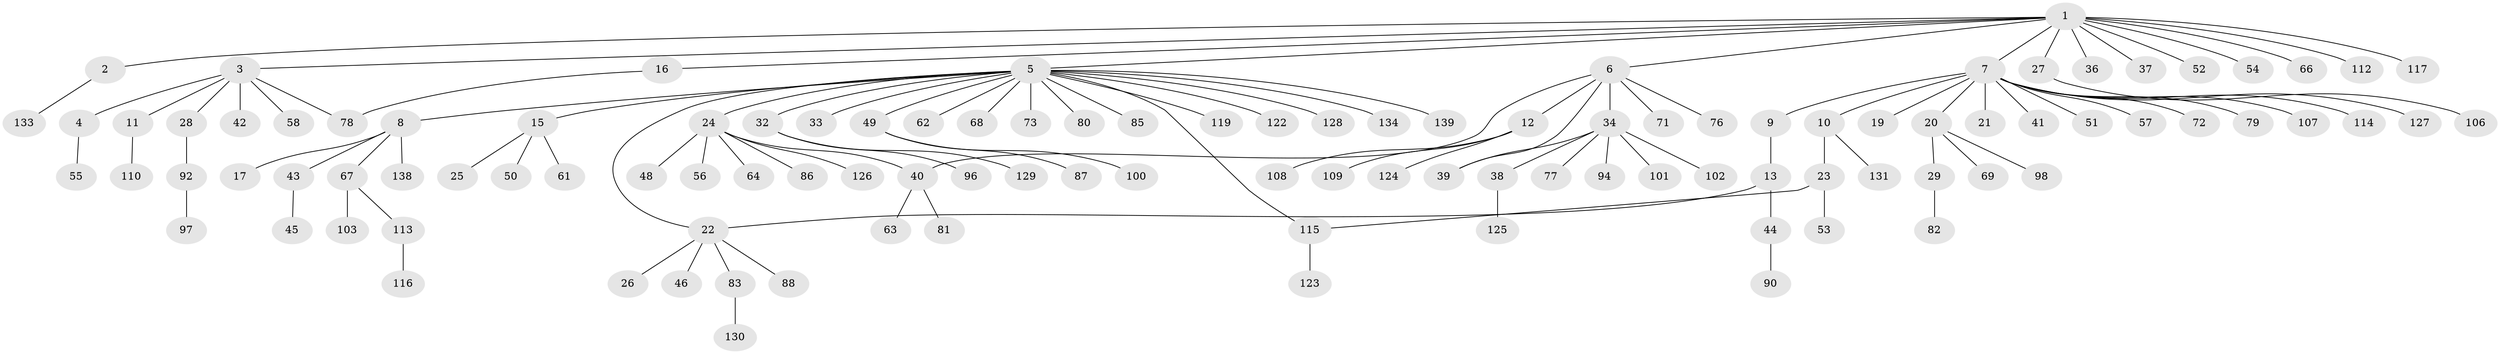 // Generated by graph-tools (version 1.1) at 2025/52/02/27/25 19:52:00]
// undirected, 111 vertices, 115 edges
graph export_dot {
graph [start="1"]
  node [color=gray90,style=filled];
  1 [super="+141"];
  2;
  3 [super="+111"];
  4 [super="+99"];
  5 [super="+118"];
  6 [super="+120"];
  7 [super="+31"];
  8 [super="+30"];
  9;
  10;
  11 [super="+89"];
  12 [super="+18"];
  13 [super="+14"];
  15 [super="+140"];
  16 [super="+91"];
  17;
  19;
  20 [super="+104"];
  21;
  22 [super="+35"];
  23;
  24 [super="+47"];
  25;
  26;
  27;
  28 [super="+60"];
  29;
  32 [super="+136"];
  33;
  34 [super="+74"];
  36;
  37 [super="+84"];
  38;
  39;
  40 [super="+105"];
  41;
  42;
  43 [super="+75"];
  44 [super="+59"];
  45;
  46;
  48;
  49 [super="+70"];
  50;
  51;
  52;
  53;
  54;
  55;
  56;
  57;
  58 [super="+65"];
  61;
  62 [super="+121"];
  63;
  64;
  66;
  67 [super="+95"];
  68;
  69;
  71;
  72;
  73;
  76;
  77;
  78;
  79;
  80;
  81 [super="+93"];
  82;
  83;
  85;
  86;
  87;
  88;
  90;
  92;
  94;
  96;
  97;
  98;
  100;
  101 [super="+135"];
  102;
  103;
  106;
  107;
  108;
  109;
  110;
  112;
  113;
  114;
  115 [super="+132"];
  116;
  117;
  119;
  122;
  123 [super="+137"];
  124;
  125;
  126;
  127;
  128;
  129;
  130;
  131;
  133;
  134;
  138;
  139;
  1 -- 2;
  1 -- 3;
  1 -- 5;
  1 -- 6;
  1 -- 7;
  1 -- 16;
  1 -- 27;
  1 -- 36;
  1 -- 37;
  1 -- 52;
  1 -- 54;
  1 -- 66;
  1 -- 112;
  1 -- 117;
  2 -- 133;
  3 -- 4;
  3 -- 11;
  3 -- 28;
  3 -- 42;
  3 -- 58;
  3 -- 78;
  4 -- 55;
  5 -- 8;
  5 -- 15;
  5 -- 22;
  5 -- 24;
  5 -- 32;
  5 -- 33;
  5 -- 49;
  5 -- 62;
  5 -- 68;
  5 -- 73;
  5 -- 80;
  5 -- 85;
  5 -- 122;
  5 -- 134;
  5 -- 139;
  5 -- 128;
  5 -- 119;
  5 -- 115;
  6 -- 12;
  6 -- 34;
  6 -- 39;
  6 -- 71;
  6 -- 76;
  6 -- 40;
  7 -- 9;
  7 -- 10;
  7 -- 19;
  7 -- 20;
  7 -- 21;
  7 -- 41;
  7 -- 51;
  7 -- 57;
  7 -- 72;
  7 -- 79;
  7 -- 107;
  7 -- 114;
  7 -- 127;
  8 -- 17;
  8 -- 43;
  8 -- 67;
  8 -- 138;
  9 -- 13;
  10 -- 23;
  10 -- 131;
  11 -- 110;
  12 -- 108;
  12 -- 109;
  12 -- 124;
  13 -- 44;
  13 -- 22;
  15 -- 25;
  15 -- 50;
  15 -- 61;
  16 -- 78;
  20 -- 29;
  20 -- 69;
  20 -- 98;
  22 -- 26;
  22 -- 46;
  22 -- 83;
  22 -- 88;
  23 -- 53;
  23 -- 115;
  24 -- 40;
  24 -- 48;
  24 -- 56;
  24 -- 86;
  24 -- 64;
  24 -- 126;
  27 -- 106;
  28 -- 92;
  29 -- 82;
  32 -- 96;
  32 -- 129;
  34 -- 38;
  34 -- 39;
  34 -- 77;
  34 -- 94;
  34 -- 101;
  34 -- 102;
  38 -- 125;
  40 -- 63;
  40 -- 81;
  43 -- 45;
  44 -- 90;
  49 -- 100;
  49 -- 87;
  67 -- 103;
  67 -- 113;
  83 -- 130;
  92 -- 97;
  113 -- 116;
  115 -- 123;
}
